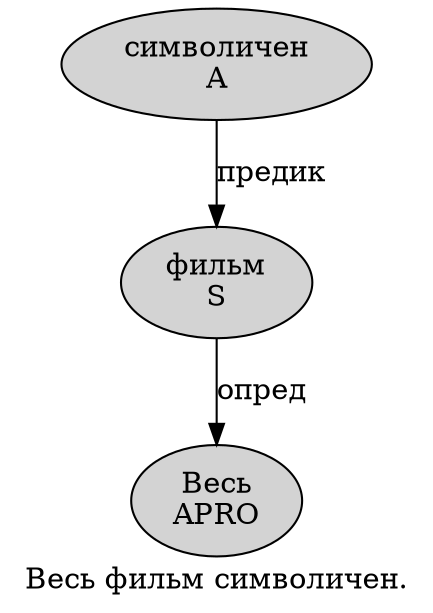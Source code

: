 digraph SENTENCE_432 {
	graph [label="Весь фильм символичен."]
	node [style=filled]
		0 [label="Весь
APRO" color="" fillcolor=lightgray penwidth=1 shape=ellipse]
		1 [label="фильм
S" color="" fillcolor=lightgray penwidth=1 shape=ellipse]
		2 [label="символичен
A" color="" fillcolor=lightgray penwidth=1 shape=ellipse]
			2 -> 1 [label="предик"]
			1 -> 0 [label="опред"]
}